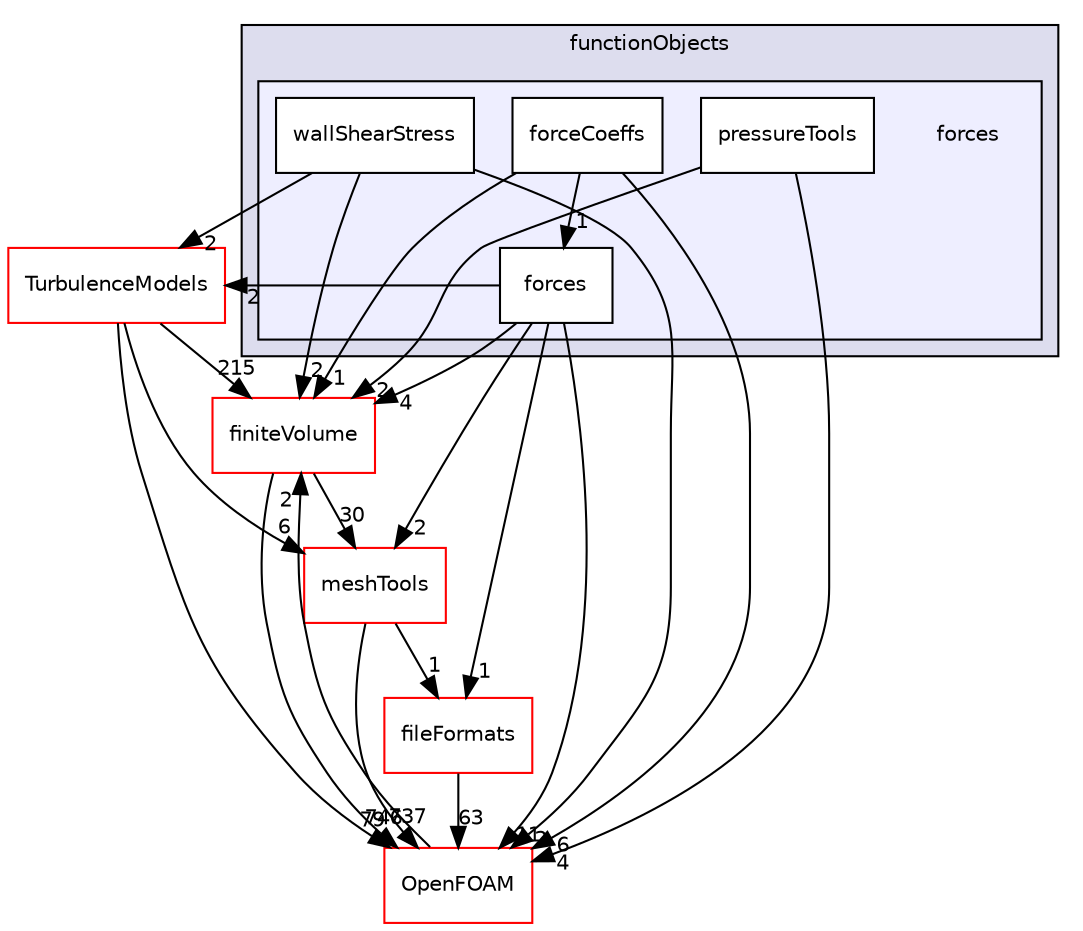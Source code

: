 digraph "src/postProcessing/functionObjects/forces" {
  bgcolor=transparent;
  compound=true
  node [ fontsize="10", fontname="Helvetica"];
  edge [ labelfontsize="10", labelfontname="Helvetica"];
  subgraph clusterdir_e82badcb6e86a7406e8ef8dc75ac578f {
    graph [ bgcolor="#ddddee", pencolor="black", label="functionObjects" fontname="Helvetica", fontsize="10", URL="dir_e82badcb6e86a7406e8ef8dc75ac578f.html"]
  subgraph clusterdir_a19a54c8c5640a4bc0eca585ac0ed5cc {
    graph [ bgcolor="#eeeeff", pencolor="black", label="" URL="dir_a19a54c8c5640a4bc0eca585ac0ed5cc.html"];
    dir_a19a54c8c5640a4bc0eca585ac0ed5cc [shape=plaintext label="forces"];
    dir_7a36aa5580456d1d9799b19ed3d0b1c3 [shape=box label="forceCoeffs" color="black" fillcolor="white" style="filled" URL="dir_7a36aa5580456d1d9799b19ed3d0b1c3.html"];
    dir_e58326d73578da813b0de2fb97bdb571 [shape=box label="forces" color="black" fillcolor="white" style="filled" URL="dir_e58326d73578da813b0de2fb97bdb571.html"];
    dir_ac08c0d2697cd61ec2b6789c9ecae66f [shape=box label="pressureTools" color="black" fillcolor="white" style="filled" URL="dir_ac08c0d2697cd61ec2b6789c9ecae66f.html"];
    dir_ecea2ed5f2965ecc32f39995d98cc50c [shape=box label="wallShearStress" color="black" fillcolor="white" style="filled" URL="dir_ecea2ed5f2965ecc32f39995d98cc50c.html"];
  }
  }
  dir_9bd15774b555cf7259a6fa18f99fe99b [shape=box label="finiteVolume" color="red" URL="dir_9bd15774b555cf7259a6fa18f99fe99b.html"];
  dir_ae30ad0bef50cf391b24c614251bb9fd [shape=box label="meshTools" color="red" URL="dir_ae30ad0bef50cf391b24c614251bb9fd.html"];
  dir_b05602f37bb521a7142c0a3e200b5f35 [shape=box label="fileFormats" color="red" URL="dir_b05602f37bb521a7142c0a3e200b5f35.html"];
  dir_1eda626aeac0f0ad2848c36acaa5d501 [shape=box label="TurbulenceModels" color="red" URL="dir_1eda626aeac0f0ad2848c36acaa5d501.html"];
  dir_c5473ff19b20e6ec4dfe5c310b3778a8 [shape=box label="OpenFOAM" color="red" URL="dir_c5473ff19b20e6ec4dfe5c310b3778a8.html"];
  dir_ecea2ed5f2965ecc32f39995d98cc50c->dir_9bd15774b555cf7259a6fa18f99fe99b [headlabel="2", labeldistance=1.5 headhref="dir_002502_000897.html"];
  dir_ecea2ed5f2965ecc32f39995d98cc50c->dir_1eda626aeac0f0ad2848c36acaa5d501 [headlabel="2", labeldistance=1.5 headhref="dir_002502_000754.html"];
  dir_ecea2ed5f2965ecc32f39995d98cc50c->dir_c5473ff19b20e6ec4dfe5c310b3778a8 [headlabel="2", labeldistance=1.5 headhref="dir_002502_001897.html"];
  dir_9bd15774b555cf7259a6fa18f99fe99b->dir_ae30ad0bef50cf391b24c614251bb9fd [headlabel="30", labeldistance=1.5 headhref="dir_000897_001751.html"];
  dir_9bd15774b555cf7259a6fa18f99fe99b->dir_c5473ff19b20e6ec4dfe5c310b3778a8 [headlabel="746", labeldistance=1.5 headhref="dir_000897_001897.html"];
  dir_ae30ad0bef50cf391b24c614251bb9fd->dir_b05602f37bb521a7142c0a3e200b5f35 [headlabel="1", labeldistance=1.5 headhref="dir_001751_000884.html"];
  dir_ae30ad0bef50cf391b24c614251bb9fd->dir_c5473ff19b20e6ec4dfe5c310b3778a8 [headlabel="737", labeldistance=1.5 headhref="dir_001751_001897.html"];
  dir_ac08c0d2697cd61ec2b6789c9ecae66f->dir_9bd15774b555cf7259a6fa18f99fe99b [headlabel="2", labeldistance=1.5 headhref="dir_002501_000897.html"];
  dir_ac08c0d2697cd61ec2b6789c9ecae66f->dir_c5473ff19b20e6ec4dfe5c310b3778a8 [headlabel="4", labeldistance=1.5 headhref="dir_002501_001897.html"];
  dir_b05602f37bb521a7142c0a3e200b5f35->dir_c5473ff19b20e6ec4dfe5c310b3778a8 [headlabel="63", labeldistance=1.5 headhref="dir_000884_001897.html"];
  dir_1eda626aeac0f0ad2848c36acaa5d501->dir_9bd15774b555cf7259a6fa18f99fe99b [headlabel="215", labeldistance=1.5 headhref="dir_000754_000897.html"];
  dir_1eda626aeac0f0ad2848c36acaa5d501->dir_ae30ad0bef50cf391b24c614251bb9fd [headlabel="6", labeldistance=1.5 headhref="dir_000754_001751.html"];
  dir_1eda626aeac0f0ad2848c36acaa5d501->dir_c5473ff19b20e6ec4dfe5c310b3778a8 [headlabel="79", labeldistance=1.5 headhref="dir_000754_001897.html"];
  dir_7a36aa5580456d1d9799b19ed3d0b1c3->dir_9bd15774b555cf7259a6fa18f99fe99b [headlabel="1", labeldistance=1.5 headhref="dir_002499_000897.html"];
  dir_7a36aa5580456d1d9799b19ed3d0b1c3->dir_e58326d73578da813b0de2fb97bdb571 [headlabel="1", labeldistance=1.5 headhref="dir_002499_002500.html"];
  dir_7a36aa5580456d1d9799b19ed3d0b1c3->dir_c5473ff19b20e6ec4dfe5c310b3778a8 [headlabel="6", labeldistance=1.5 headhref="dir_002499_001897.html"];
  dir_e58326d73578da813b0de2fb97bdb571->dir_9bd15774b555cf7259a6fa18f99fe99b [headlabel="4", labeldistance=1.5 headhref="dir_002500_000897.html"];
  dir_e58326d73578da813b0de2fb97bdb571->dir_ae30ad0bef50cf391b24c614251bb9fd [headlabel="2", labeldistance=1.5 headhref="dir_002500_001751.html"];
  dir_e58326d73578da813b0de2fb97bdb571->dir_b05602f37bb521a7142c0a3e200b5f35 [headlabel="1", labeldistance=1.5 headhref="dir_002500_000884.html"];
  dir_e58326d73578da813b0de2fb97bdb571->dir_1eda626aeac0f0ad2848c36acaa5d501 [headlabel="2", labeldistance=1.5 headhref="dir_002500_000754.html"];
  dir_e58326d73578da813b0de2fb97bdb571->dir_c5473ff19b20e6ec4dfe5c310b3778a8 [headlabel="11", labeldistance=1.5 headhref="dir_002500_001897.html"];
  dir_c5473ff19b20e6ec4dfe5c310b3778a8->dir_9bd15774b555cf7259a6fa18f99fe99b [headlabel="2", labeldistance=1.5 headhref="dir_001897_000897.html"];
}
